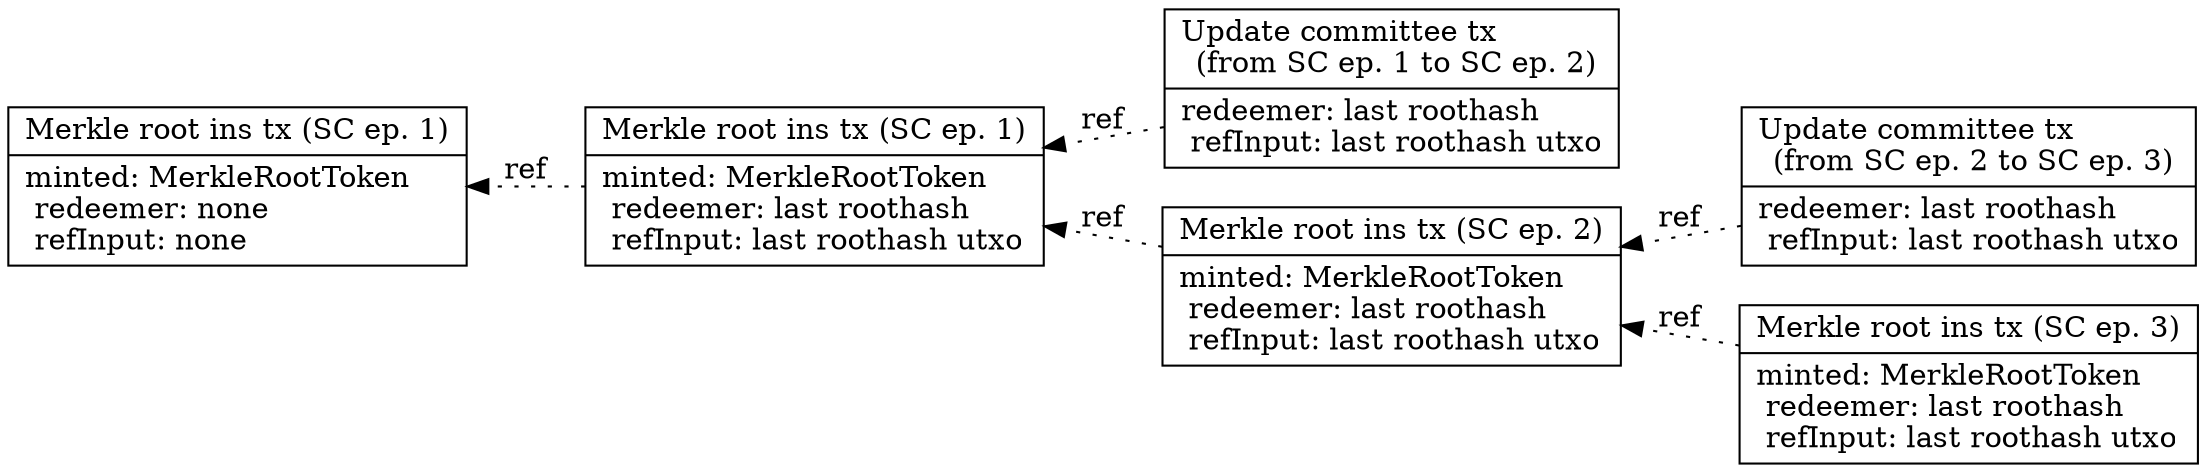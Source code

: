 strict digraph {
  rankdir="RL"

  node [shape=record]

  mRoot1 [label =
    "Merkle root ins tx (SC ep. 1) |
      minted: MerkleRootToken\l
      redeemer: none\l
      refInput: none\l
    "]

  mRoot2 [label =
    "Merkle root ins tx (SC ep. 1) |
      minted: MerkleRootToken\l
      redeemer: last roothash\l
      refInput: last roothash utxo\l
    "]

  cHashUpd1 [label =
    "Update committee tx\l
      (from SC ep. 1 to SC ep. 2) |
      redeemer: last roothash\l
      refInput: last roothash utxo\l
    "]

  mRoot3 [label =
    "Merkle root ins tx (SC ep. 2) |
      minted: MerkleRootToken\l
      redeemer: last roothash\l
      refInput: last roothash utxo\l
    "]

  cHashUpd2 [label =
    "Update committee tx\l
      (from SC ep. 2 to SC ep. 3) |
      redeemer: last roothash\l
      refInput: last roothash utxo\l
    "]

  mRoot4 [label =
    "Merkle root ins tx (SC ep. 3) |
      minted: MerkleRootToken\l
      redeemer: last roothash\l
      refInput: last roothash utxo\l
    "]

  mRoot4 -> mRoot3 -> mRoot2 -> mRoot1 [label = "ref", style = dotted]
  cHashUpd1 -> mRoot2 [label = "ref", style = dotted]
  cHashUpd2 -> mRoot3 [label = "ref", style = dotted]
}

